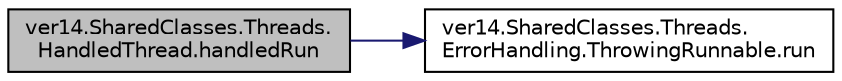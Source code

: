 digraph "ver14.SharedClasses.Threads.HandledThread.handledRun"
{
 // LATEX_PDF_SIZE
  edge [fontname="Helvetica",fontsize="10",labelfontname="Helvetica",labelfontsize="10"];
  node [fontname="Helvetica",fontsize="10",shape=record];
  rankdir="LR";
  Node1 [label="ver14.SharedClasses.Threads.\lHandledThread.handledRun",height=0.2,width=0.4,color="black", fillcolor="grey75", style="filled", fontcolor="black",tooltip=" "];
  Node1 -> Node2 [color="midnightblue",fontsize="10",style="solid"];
  Node2 [label="ver14.SharedClasses.Threads.\lErrorHandling.ThrowingRunnable.run",height=0.2,width=0.4,color="black", fillcolor="white", style="filled",URL="$interfacever14_1_1_shared_classes_1_1_threads_1_1_error_handling_1_1_throwing_runnable.html#a80132f6979ad8afc9b35361f664b5006",tooltip=" "];
}
